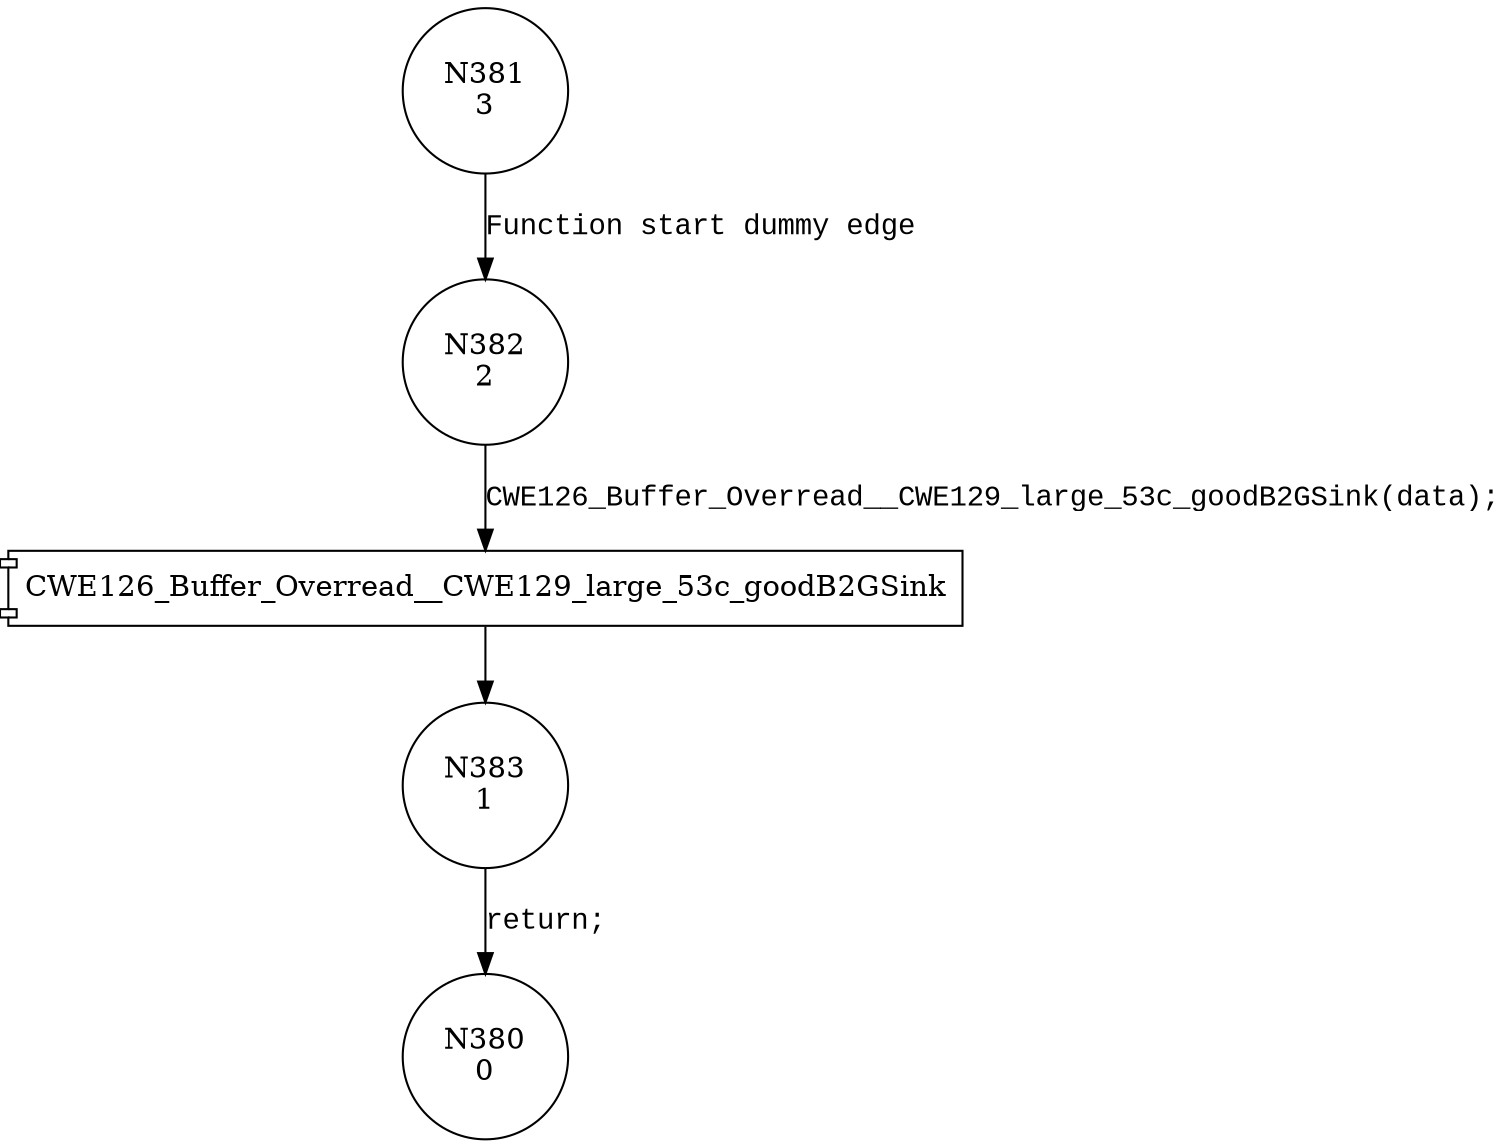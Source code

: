 digraph CWE126_Buffer_Overread__CWE129_large_53b_goodB2GSink {
381 [shape="circle" label="N381\n3"]
382 [shape="circle" label="N382\n2"]
383 [shape="circle" label="N383\n1"]
380 [shape="circle" label="N380\n0"]
381 -> 382 [label="Function start dummy edge" fontname="Courier New"]
100018 [shape="component" label="CWE126_Buffer_Overread__CWE129_large_53c_goodB2GSink"]
382 -> 100018 [label="CWE126_Buffer_Overread__CWE129_large_53c_goodB2GSink(data);" fontname="Courier New"]
100018 -> 383 [label="" fontname="Courier New"]
383 -> 380 [label="return;" fontname="Courier New"]
}